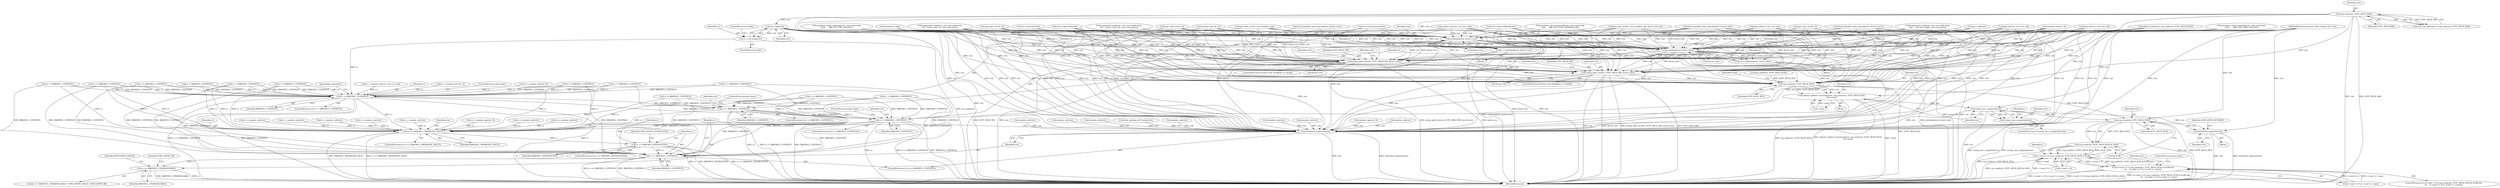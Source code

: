 digraph "0_linux_234f3ce485d54017f15cf5e0699cff4100121601_8@pointer" {
"1000844" [label="(Call,em_xchg(ctxt))"];
"1000831" [label="(Call,reg_rmw(ctxt, VCPU_REGS_RAX))"];
"1000842" [label="(Call,rc = em_xchg(ctxt))"];
"1000989" [label="(Call,rc != X86EMUL_CONTINUE)"];
"1001026" [label="(Call,rc != X86EMUL_CONTINUE)"];
"1001047" [label="(Call,rc != X86EMUL_CONTINUE)"];
"1001195" [label="(Call,rc == X86EMUL_PROPAGATE_FAULT)"];
"1001213" [label="(Call,rc == X86EMUL_INTERCEPTED)"];
"1001219" [label="(Call,rc == X86EMUL_CONTINUE)"];
"1001226" [label="(Call,rc == X86EMUL_UNHANDLEABLE)"];
"1001019" [label="(Call,writeback(ctxt, &ctxt->src))"];
"1001017" [label="(Call,rc = writeback(ctxt, &ctxt->src))"];
"1001040" [label="(Call,writeback(ctxt, &ctxt->dst))"];
"1001038" [label="(Call,rc = writeback(ctxt, &ctxt->dst))"];
"1001066" [label="(Call,string_addr_inc(ctxt, VCPU_REGS_RSI, &ctxt->src))"];
"1001081" [label="(Call,string_addr_inc(ctxt, VCPU_REGS_RDI, &ctxt->dst))"];
"1001132" [label="(Call,reg_rmw(ctxt, VCPU_REGS_RCX))"];
"1001130" [label="(Call,register_address_increment(ctxt, reg_rmw(ctxt, VCPU_REGS_RCX),\n\t\t\t\t-count))"];
"1001139" [label="(Call,string_insn_completed(ctxt))"];
"1001138" [label="(Call,!string_insn_completed(ctxt))"];
"1001151" [label="(Call,reg_read(ctxt, VCPU_REGS_RCX))"];
"1001150" [label="(Call,reg_read(ctxt, VCPU_REGS_RCX) & 0x3ff)"];
"1001144" [label="(Call,r->end != 0 || reg_read(ctxt, VCPU_REGS_RCX) & 0x3ff)"];
"1001143" [label="(Call,(r->end != 0 || reg_read(ctxt, VCPU_REGS_RCX) & 0x3ff) &&\n\t\t\t    (r->end == 0 || r->end != r->pos))"];
"1001176" [label="(Call,writeback_registers(ctxt))"];
"1001222" [label="(Call,writeback_registers(ctxt))"];
"1001168" [label="(Block,)"];
"1001221" [label="(Identifier,X86EMUL_CONTINUE)"];
"1000295" [label="(Call,rc = emulate_ud(ctxt))"];
"1001322" [label="(Call,jmp_rel(ctxt, ctxt->src.val))"];
"1000642" [label="(Call,rc != X86EMUL_CONTINUE)"];
"1000831" [label="(Call,reg_rmw(ctxt, VCPU_REGS_RAX))"];
"1000907" [label="(Call,rc = emulate_int(ctxt, ctxt->src.val))"];
"1000407" [label="(Call,rc = emulate_gp(ctxt, 0))"];
"1001213" [label="(Call,rc == X86EMUL_INTERCEPTED)"];
"1001025" [label="(ControlStructure,if (rc != X86EMUL_CONTINUE))"];
"1000948" [label="(Call,ctxt->ops->halt(ctxt))"];
"1001158" [label="(Identifier,r)"];
"1000194" [label="(Call,emulate_ud(ctxt))"];
"1001260" [label="(Call,ops->get_dr(ctxt, ctxt->modrm_reg, &ctxt->dst.val))"];
"1001130" [label="(Call,register_address_increment(ctxt, reg_rmw(ctxt, VCPU_REGS_RCX),\n\t\t\t\t-count))"];
"1001026" [label="(Call,rc != X86EMUL_CONTINUE)"];
"1001214" [label="(Identifier,rc)"];
"1000382" [label="(Call,rc != X86EMUL_CONTINUE)"];
"1001027" [label="(Identifier,rc)"];
"1001058" [label="(ControlStructure,if ((ctxt->d & SrcMask) == SrcSI))"];
"1001054" [label="(Identifier,ctxt)"];
"1001143" [label="(Call,(r->end != 0 || reg_read(ctxt, VCPU_REGS_RCX) & 0x3ff) &&\n\t\t\t    (r->end == 0 || r->end != r->pos))"];
"1000730" [label="(Call,rc != X86EMUL_CONTINUE)"];
"1001223" [label="(Identifier,ctxt)"];
"1001222" [label="(Call,writeback_registers(ctxt))"];
"1000336" [label="(Call,fetch_possible_mmx_operand(ctxt, &ctxt->src))"];
"1000909" [label="(Call,emulate_int(ctxt, ctxt->src.val))"];
"1001068" [label="(Identifier,VCPU_REGS_RSI)"];
"1001135" [label="(Call,-count)"];
"1000402" [label="(Call,rc = emulate_ud(ctxt))"];
"1001132" [label="(Call,reg_rmw(ctxt, VCPU_REGS_RCX))"];
"1000393" [label="(Call,ops->cpl(ctxt))"];
"1001133" [label="(Identifier,ctxt)"];
"1000991" [label="(Identifier,X86EMUL_CONTINUE)"];
"1000214" [label="(Call,rc = emulate_ud(ctxt))"];
"1001084" [label="(Call,&ctxt->dst)"];
"1001038" [label="(Call,rc = writeback(ctxt, &ctxt->dst))"];
"1000543" [label="(Call,rc != X86EMUL_CONTINUE)"];
"1001155" [label="(Call,r->end == 0 || r->end != r->pos)"];
"1001021" [label="(Call,&ctxt->src)"];
"1001081" [label="(Call,string_addr_inc(ctxt, VCPU_REGS_RDI, &ctxt->dst))"];
"1001138" [label="(Call,!string_insn_completed(ctxt))"];
"1000740" [label="(Call,rc != X86EMUL_CONTINUE)"];
"1000932" [label="(Call,jmp_rel(ctxt, ctxt->src.val))"];
"1001042" [label="(Call,&ctxt->dst)"];
"1001020" [label="(Identifier,ctxt)"];
"1001017" [label="(Call,rc = writeback(ctxt, &ctxt->src))"];
"1001140" [label="(Identifier,ctxt)"];
"1001029" [label="(ControlStructure,goto done;)"];
"1000621" [label="(Call,segmented_read(ctxt, ctxt->dst.addr.mem,\n\t\t\t\t   &ctxt->dst.val, ctxt->dst.bytes))"];
"1001151" [label="(Call,reg_read(ctxt, VCPU_REGS_RCX))"];
"1001139" [label="(Call,string_insn_completed(ctxt))"];
"1001134" [label="(Identifier,VCPU_REGS_RCX)"];
"1001229" [label="(Identifier,EMULATION_FAILED)"];
"1000845" [label="(Identifier,ctxt)"];
"1000461" [label="(Call,emulator_check_intercept(ctxt, ctxt->intercept,\n\t\t\t\t\t\t      X86_ICPT_POST_EXCEPT))"];
"1000317" [label="(Call,emulate_nm(ctxt))"];
"1000993" [label="(JumpTarget,writeback:)"];
"1001050" [label="(ControlStructure,goto done;)"];
"1001215" [label="(Identifier,X86EMUL_INTERCEPTED)"];
"1001194" [label="(ControlStructure,if (rc == X86EMUL_PROPAGATE_FAULT))"];
"1000796" [label="(Call,jmp_rel(ctxt, ctxt->src.val))"];
"1001040" [label="(Call,writeback(ctxt, &ctxt->dst))"];
"1001073" [label="(ControlStructure,if ((ctxt->d & DstMask) == DstDI))"];
"1001219" [label="(Call,rc == X86EMUL_CONTINUE)"];
"1001067" [label="(Identifier,ctxt)"];
"1001069" [label="(Call,&ctxt->src)"];
"1001091" [label="(Identifier,ctxt)"];
"1001137" [label="(ControlStructure,if (!string_insn_completed(ctxt)))"];
"1000832" [label="(Identifier,ctxt)"];
"1000145" [label="(MethodParameterIn,struct x86_emulate_ctxt *ctxt)"];
"1001153" [label="(Identifier,VCPU_REGS_RCX)"];
"1001179" [label="(Identifier,EMULATION_RESTART)"];
"1000332" [label="(Call,rc != X86EMUL_CONTINUE)"];
"1001217" [label="(Identifier,EMULATION_INTERCEPTED)"];
"1001145" [label="(Call,r->end != 0)"];
"1000590" [label="(Call,rc != X86EMUL_CONTINUE)"];
"1001253" [label="(Call,ops->get_cr(ctxt, ctxt->modrm_reg))"];
"1001083" [label="(Identifier,VCPU_REGS_RDI)"];
"1000679" [label="(Call,rc != X86EMUL_CONTINUE)"];
"1001218" [label="(ControlStructure,if (rc == X86EMUL_CONTINUE))"];
"1001082" [label="(Identifier,ctxt)"];
"1001225" [label="(Call,(rc == X86EMUL_UNHANDLEABLE) ? EMULATION_FAILED : EMULATION_OK)"];
"1000726" [label="(Call,fastop(ctxt, fop))"];
"1001196" [label="(Identifier,rc)"];
"1000154" [label="(Call,rc = X86EMUL_CONTINUE)"];
"1001039" [label="(Identifier,rc)"];
"1001466" [label="(Call,rc != X86EMUL_CONTINUE)"];
"1000833" [label="(Identifier,VCPU_REGS_RAX)"];
"1000404" [label="(Call,emulate_ud(ctxt))"];
"1000990" [label="(Identifier,rc)"];
"1001049" [label="(Identifier,X86EMUL_CONTINUE)"];
"1000375" [label="(Call,emulator_check_intercept(ctxt, ctxt->intercept,\n\t\t\t\t\t\t      X86_ICPT_PRE_EXCEPT))"];
"1001152" [label="(Identifier,ctxt)"];
"1000342" [label="(Call,fetch_possible_mmx_operand(ctxt, &ctxt->src2))"];
"1000426" [label="(Call,rc = emulate_ud(ctxt))"];
"1001154" [label="(Literal,0x3ff)"];
"1000902" [label="(Call,emulate_int(ctxt, 3))"];
"1001172" [label="(Identifier,ctxt)"];
"1001197" [label="(Identifier,X86EMUL_PROPAGATE_FAULT)"];
"1000823" [label="(Call,ctxt->dst.addr.reg == reg_rmw(ctxt, VCPU_REGS_RAX))"];
"1001195" [label="(Call,rc == X86EMUL_PROPAGATE_FAULT)"];
"1000672" [label="(Call,emulator_check_intercept(ctxt, ctxt->intercept,\n\t\t\t\t\t      X86_ICPT_POST_MEMACCESS))"];
"1001037" [label="(Block,)"];
"1000468" [label="(Call,rc != X86EMUL_CONTINUE)"];
"1001047" [label="(Call,rc != X86EMUL_CONTINUE)"];
"1001066" [label="(Call,string_addr_inc(ctxt, VCPU_REGS_RSI, &ctxt->src))"];
"1001048" [label="(Identifier,rc)"];
"1001000" [label="(Block,)"];
"1000900" [label="(Call,rc = emulate_int(ctxt, 3))"];
"1000192" [label="(Call,rc = emulate_ud(ctxt))"];
"1001183" [label="(Identifier,ctxt)"];
"1000844" [label="(Call,em_xchg(ctxt))"];
"1000842" [label="(Call,rc = em_xchg(ctxt))"];
"1001018" [label="(Identifier,rc)"];
"1001144" [label="(Call,r->end != 0 || reg_read(ctxt, VCPU_REGS_RCX) & 0x3ff)"];
"1001142" [label="(ControlStructure,if ((r->end != 0 || reg_read(ctxt, VCPU_REGS_RCX) & 0x3ff) &&\n\t\t\t    (r->end == 0 || r->end != r->pos)))"];
"1001077" [label="(Identifier,ctxt)"];
"1001136" [label="(Identifier,count)"];
"1000992" [label="(ControlStructure,goto done;)"];
"1001474" [label="(MethodReturn,int)"];
"1001177" [label="(Identifier,ctxt)"];
"1000409" [label="(Call,emulate_gp(ctxt, 0))"];
"1001019" [label="(Call,writeback(ctxt, &ctxt->src))"];
"1001147" [label="(Identifier,r)"];
"1000216" [label="(Call,emulate_ud(ctxt))"];
"1000315" [label="(Call,rc = emulate_nm(ctxt))"];
"1001212" [label="(ControlStructure,if (rc == X86EMUL_INTERCEPTED))"];
"1000523" [label="(Call,segmented_read(ctxt, ctxt->src.addr.mem,\n\t\t\t\t    ctxt->src.valptr, ctxt->src.bytes))"];
"1001131" [label="(Identifier,ctxt)"];
"1000487" [label="(Call,reg_read(ctxt, VCPU_REGS_RCX))"];
"1000278" [label="(Call,ops->get_cr(ctxt, 0))"];
"1001034" [label="(Identifier,ctxt)"];
"1000569" [label="(Call,segmented_read(ctxt, ctxt->src2.addr.mem,\n\t\t\t\t    &ctxt->src2.val, ctxt->src2.bytes))"];
"1001226" [label="(Call,rc == X86EMUL_UNHANDLEABLE)"];
"1000428" [label="(Call,emulate_ud(ctxt))"];
"1000440" [label="(Call,ctxt->check_perm(ctxt))"];
"1001176" [label="(Call,writeback_registers(ctxt))"];
"1000843" [label="(Identifier,rc)"];
"1000355" [label="(Call,fetch_possible_mmx_operand(ctxt, &ctxt->dst))"];
"1000989" [label="(Call,rc != X86EMUL_CONTINUE)"];
"1001238" [label="(Call,(ctxt->ops->wbinvd)(ctxt))"];
"1000485" [label="(Call,address_mask(ctxt, reg_read(ctxt, VCPU_REGS_RCX)))"];
"1001046" [label="(ControlStructure,if (rc != X86EMUL_CONTINUE))"];
"1001220" [label="(Identifier,rc)"];
"1000310" [label="(Call,ops->get_cr(ctxt, 0))"];
"1000737" [label="(Call,ctxt->execute(ctxt))"];
"1000988" [label="(ControlStructure,if (rc != X86EMUL_CONTINUE))"];
"1001028" [label="(Identifier,X86EMUL_CONTINUE)"];
"1000262" [label="(Call,rc = emulate_ud(ctxt))"];
"1000846" [label="(ControlStructure,break;)"];
"1001203" [label="(Identifier,ctxt)"];
"1000924" [label="(Call,rc = emulate_int(ctxt, 4))"];
"1000297" [label="(Call,emulate_ud(ctxt))"];
"1001041" [label="(Identifier,ctxt)"];
"1001098" [label="(Block,)"];
"1000264" [label="(Call,emulate_ud(ctxt))"];
"1000841" [label="(ControlStructure,else)"];
"1001230" [label="(Identifier,EMULATION_OK)"];
"1000926" [label="(Call,emulate_int(ctxt, 4))"];
"1001150" [label="(Call,reg_read(ctxt, VCPU_REGS_RCX) & 0x3ff)"];
"1001180" [label="(ControlStructure,goto done;)"];
"1001228" [label="(Identifier,X86EMUL_UNHANDLEABLE)"];
"1000443" [label="(Call,rc != X86EMUL_CONTINUE)"];
"1000290" [label="(Call,ops->get_cr(ctxt, 4))"];
"1000329" [label="(Call,flush_pending_x87_faults(ctxt))"];
"1001227" [label="(Identifier,rc)"];
"1000844" -> "1000842"  [label="AST: "];
"1000844" -> "1000845"  [label="CFG: "];
"1000845" -> "1000844"  [label="AST: "];
"1000842" -> "1000844"  [label="CFG: "];
"1000844" -> "1001474"  [label="DDG: ctxt"];
"1000844" -> "1000842"  [label="DDG: ctxt"];
"1000831" -> "1000844"  [label="DDG: ctxt"];
"1000844" -> "1001019"  [label="DDG: ctxt"];
"1000844" -> "1001040"  [label="DDG: ctxt"];
"1000844" -> "1001066"  [label="DDG: ctxt"];
"1000844" -> "1001081"  [label="DDG: ctxt"];
"1000844" -> "1001132"  [label="DDG: ctxt"];
"1000844" -> "1001222"  [label="DDG: ctxt"];
"1000831" -> "1000823"  [label="AST: "];
"1000831" -> "1000833"  [label="CFG: "];
"1000832" -> "1000831"  [label="AST: "];
"1000833" -> "1000831"  [label="AST: "];
"1000823" -> "1000831"  [label="CFG: "];
"1000831" -> "1001474"  [label="DDG: ctxt"];
"1000831" -> "1001474"  [label="DDG: VCPU_REGS_RAX"];
"1000831" -> "1000823"  [label="DDG: ctxt"];
"1000831" -> "1000823"  [label="DDG: VCPU_REGS_RAX"];
"1000831" -> "1001019"  [label="DDG: ctxt"];
"1000831" -> "1001040"  [label="DDG: ctxt"];
"1000831" -> "1001066"  [label="DDG: ctxt"];
"1000831" -> "1001081"  [label="DDG: ctxt"];
"1000831" -> "1001132"  [label="DDG: ctxt"];
"1000831" -> "1001222"  [label="DDG: ctxt"];
"1000842" -> "1000841"  [label="AST: "];
"1000843" -> "1000842"  [label="AST: "];
"1000846" -> "1000842"  [label="CFG: "];
"1000842" -> "1001474"  [label="DDG: em_xchg(ctxt)"];
"1000842" -> "1000989"  [label="DDG: rc"];
"1000989" -> "1000988"  [label="AST: "];
"1000989" -> "1000991"  [label="CFG: "];
"1000990" -> "1000989"  [label="AST: "];
"1000991" -> "1000989"  [label="AST: "];
"1000992" -> "1000989"  [label="CFG: "];
"1000993" -> "1000989"  [label="CFG: "];
"1000989" -> "1001474"  [label="DDG: rc != X86EMUL_CONTINUE"];
"1000989" -> "1001474"  [label="DDG: X86EMUL_CONTINUE"];
"1000989" -> "1001474"  [label="DDG: rc"];
"1000642" -> "1000989"  [label="DDG: rc"];
"1000642" -> "1000989"  [label="DDG: X86EMUL_CONTINUE"];
"1000382" -> "1000989"  [label="DDG: rc"];
"1000382" -> "1000989"  [label="DDG: X86EMUL_CONTINUE"];
"1000679" -> "1000989"  [label="DDG: rc"];
"1000679" -> "1000989"  [label="DDG: X86EMUL_CONTINUE"];
"1000924" -> "1000989"  [label="DDG: rc"];
"1000907" -> "1000989"  [label="DDG: rc"];
"1000154" -> "1000989"  [label="DDG: rc"];
"1000543" -> "1000989"  [label="DDG: rc"];
"1000543" -> "1000989"  [label="DDG: X86EMUL_CONTINUE"];
"1000332" -> "1000989"  [label="DDG: rc"];
"1000332" -> "1000989"  [label="DDG: X86EMUL_CONTINUE"];
"1000590" -> "1000989"  [label="DDG: rc"];
"1000590" -> "1000989"  [label="DDG: X86EMUL_CONTINUE"];
"1000468" -> "1000989"  [label="DDG: rc"];
"1000468" -> "1000989"  [label="DDG: X86EMUL_CONTINUE"];
"1000443" -> "1000989"  [label="DDG: rc"];
"1000443" -> "1000989"  [label="DDG: X86EMUL_CONTINUE"];
"1000900" -> "1000989"  [label="DDG: rc"];
"1000989" -> "1001026"  [label="DDG: X86EMUL_CONTINUE"];
"1000989" -> "1001047"  [label="DDG: X86EMUL_CONTINUE"];
"1000989" -> "1001195"  [label="DDG: rc"];
"1000989" -> "1001219"  [label="DDG: X86EMUL_CONTINUE"];
"1001026" -> "1001025"  [label="AST: "];
"1001026" -> "1001028"  [label="CFG: "];
"1001027" -> "1001026"  [label="AST: "];
"1001028" -> "1001026"  [label="AST: "];
"1001029" -> "1001026"  [label="CFG: "];
"1001034" -> "1001026"  [label="CFG: "];
"1001026" -> "1001474"  [label="DDG: rc != X86EMUL_CONTINUE"];
"1001026" -> "1001474"  [label="DDG: rc"];
"1001026" -> "1001474"  [label="DDG: X86EMUL_CONTINUE"];
"1001017" -> "1001026"  [label="DDG: rc"];
"1000740" -> "1001026"  [label="DDG: X86EMUL_CONTINUE"];
"1001466" -> "1001026"  [label="DDG: X86EMUL_CONTINUE"];
"1000730" -> "1001026"  [label="DDG: X86EMUL_CONTINUE"];
"1001026" -> "1001047"  [label="DDG: X86EMUL_CONTINUE"];
"1001026" -> "1001195"  [label="DDG: rc"];
"1001026" -> "1001219"  [label="DDG: X86EMUL_CONTINUE"];
"1001047" -> "1001046"  [label="AST: "];
"1001047" -> "1001049"  [label="CFG: "];
"1001048" -> "1001047"  [label="AST: "];
"1001049" -> "1001047"  [label="AST: "];
"1001050" -> "1001047"  [label="CFG: "];
"1001054" -> "1001047"  [label="CFG: "];
"1001047" -> "1001474"  [label="DDG: X86EMUL_CONTINUE"];
"1001047" -> "1001474"  [label="DDG: rc != X86EMUL_CONTINUE"];
"1001047" -> "1001474"  [label="DDG: rc"];
"1001038" -> "1001047"  [label="DDG: rc"];
"1000740" -> "1001047"  [label="DDG: X86EMUL_CONTINUE"];
"1001466" -> "1001047"  [label="DDG: X86EMUL_CONTINUE"];
"1000730" -> "1001047"  [label="DDG: X86EMUL_CONTINUE"];
"1001047" -> "1001195"  [label="DDG: rc"];
"1001047" -> "1001219"  [label="DDG: X86EMUL_CONTINUE"];
"1001195" -> "1001194"  [label="AST: "];
"1001195" -> "1001197"  [label="CFG: "];
"1001196" -> "1001195"  [label="AST: "];
"1001197" -> "1001195"  [label="AST: "];
"1001203" -> "1001195"  [label="CFG: "];
"1001214" -> "1001195"  [label="CFG: "];
"1001195" -> "1001474"  [label="DDG: X86EMUL_PROPAGATE_FAULT"];
"1001195" -> "1001474"  [label="DDG: rc == X86EMUL_PROPAGATE_FAULT"];
"1000642" -> "1001195"  [label="DDG: rc"];
"1000332" -> "1001195"  [label="DDG: rc"];
"1000382" -> "1001195"  [label="DDG: rc"];
"1000426" -> "1001195"  [label="DDG: rc"];
"1000295" -> "1001195"  [label="DDG: rc"];
"1000679" -> "1001195"  [label="DDG: rc"];
"1000315" -> "1001195"  [label="DDG: rc"];
"1000407" -> "1001195"  [label="DDG: rc"];
"1000402" -> "1001195"  [label="DDG: rc"];
"1000262" -> "1001195"  [label="DDG: rc"];
"1000730" -> "1001195"  [label="DDG: rc"];
"1000740" -> "1001195"  [label="DDG: rc"];
"1000192" -> "1001195"  [label="DDG: rc"];
"1000443" -> "1001195"  [label="DDG: rc"];
"1001466" -> "1001195"  [label="DDG: rc"];
"1000154" -> "1001195"  [label="DDG: rc"];
"1000590" -> "1001195"  [label="DDG: rc"];
"1000468" -> "1001195"  [label="DDG: rc"];
"1000214" -> "1001195"  [label="DDG: rc"];
"1000543" -> "1001195"  [label="DDG: rc"];
"1001195" -> "1001213"  [label="DDG: rc"];
"1001213" -> "1001212"  [label="AST: "];
"1001213" -> "1001215"  [label="CFG: "];
"1001214" -> "1001213"  [label="AST: "];
"1001215" -> "1001213"  [label="AST: "];
"1001217" -> "1001213"  [label="CFG: "];
"1001220" -> "1001213"  [label="CFG: "];
"1001213" -> "1001474"  [label="DDG: X86EMUL_INTERCEPTED"];
"1001213" -> "1001474"  [label="DDG: rc == X86EMUL_INTERCEPTED"];
"1001213" -> "1001474"  [label="DDG: rc"];
"1001213" -> "1001219"  [label="DDG: rc"];
"1001219" -> "1001218"  [label="AST: "];
"1001219" -> "1001221"  [label="CFG: "];
"1001220" -> "1001219"  [label="AST: "];
"1001221" -> "1001219"  [label="AST: "];
"1001223" -> "1001219"  [label="CFG: "];
"1001227" -> "1001219"  [label="CFG: "];
"1001219" -> "1001474"  [label="DDG: X86EMUL_CONTINUE"];
"1001219" -> "1001474"  [label="DDG: rc == X86EMUL_CONTINUE"];
"1000740" -> "1001219"  [label="DDG: X86EMUL_CONTINUE"];
"1000382" -> "1001219"  [label="DDG: X86EMUL_CONTINUE"];
"1000642" -> "1001219"  [label="DDG: X86EMUL_CONTINUE"];
"1000590" -> "1001219"  [label="DDG: X86EMUL_CONTINUE"];
"1000443" -> "1001219"  [label="DDG: X86EMUL_CONTINUE"];
"1001466" -> "1001219"  [label="DDG: X86EMUL_CONTINUE"];
"1000543" -> "1001219"  [label="DDG: X86EMUL_CONTINUE"];
"1000730" -> "1001219"  [label="DDG: X86EMUL_CONTINUE"];
"1000468" -> "1001219"  [label="DDG: X86EMUL_CONTINUE"];
"1000332" -> "1001219"  [label="DDG: X86EMUL_CONTINUE"];
"1000679" -> "1001219"  [label="DDG: X86EMUL_CONTINUE"];
"1001219" -> "1001226"  [label="DDG: rc"];
"1001226" -> "1001225"  [label="AST: "];
"1001226" -> "1001228"  [label="CFG: "];
"1001227" -> "1001226"  [label="AST: "];
"1001228" -> "1001226"  [label="AST: "];
"1001229" -> "1001226"  [label="CFG: "];
"1001230" -> "1001226"  [label="CFG: "];
"1001226" -> "1001474"  [label="DDG: X86EMUL_UNHANDLEABLE"];
"1001226" -> "1001474"  [label="DDG: rc"];
"1001019" -> "1001017"  [label="AST: "];
"1001019" -> "1001021"  [label="CFG: "];
"1001020" -> "1001019"  [label="AST: "];
"1001021" -> "1001019"  [label="AST: "];
"1001017" -> "1001019"  [label="CFG: "];
"1001019" -> "1001474"  [label="DDG: &ctxt->src"];
"1001019" -> "1001474"  [label="DDG: ctxt"];
"1001019" -> "1001017"  [label="DDG: ctxt"];
"1001019" -> "1001017"  [label="DDG: &ctxt->src"];
"1000393" -> "1001019"  [label="DDG: ctxt"];
"1000523" -> "1001019"  [label="DDG: ctxt"];
"1000342" -> "1001019"  [label="DDG: ctxt"];
"1001238" -> "1001019"  [label="DDG: ctxt"];
"1000926" -> "1001019"  [label="DDG: ctxt"];
"1001253" -> "1001019"  [label="DDG: ctxt"];
"1000569" -> "1001019"  [label="DDG: ctxt"];
"1000948" -> "1001019"  [label="DDG: ctxt"];
"1001260" -> "1001019"  [label="DDG: ctxt"];
"1000278" -> "1001019"  [label="DDG: ctxt"];
"1000796" -> "1001019"  [label="DDG: ctxt"];
"1000355" -> "1001019"  [label="DDG: ctxt"];
"1000485" -> "1001019"  [label="DDG: ctxt"];
"1000290" -> "1001019"  [label="DDG: ctxt"];
"1000375" -> "1001019"  [label="DDG: ctxt"];
"1000621" -> "1001019"  [label="DDG: ctxt"];
"1000726" -> "1001019"  [label="DDG: ctxt"];
"1000310" -> "1001019"  [label="DDG: ctxt"];
"1000737" -> "1001019"  [label="DDG: ctxt"];
"1000909" -> "1001019"  [label="DDG: ctxt"];
"1000932" -> "1001019"  [label="DDG: ctxt"];
"1000461" -> "1001019"  [label="DDG: ctxt"];
"1000440" -> "1001019"  [label="DDG: ctxt"];
"1001322" -> "1001019"  [label="DDG: ctxt"];
"1000902" -> "1001019"  [label="DDG: ctxt"];
"1000672" -> "1001019"  [label="DDG: ctxt"];
"1000145" -> "1001019"  [label="DDG: ctxt"];
"1000336" -> "1001019"  [label="DDG: &ctxt->src"];
"1001019" -> "1001040"  [label="DDG: ctxt"];
"1001019" -> "1001066"  [label="DDG: ctxt"];
"1001019" -> "1001066"  [label="DDG: &ctxt->src"];
"1001019" -> "1001081"  [label="DDG: ctxt"];
"1001019" -> "1001132"  [label="DDG: ctxt"];
"1001019" -> "1001222"  [label="DDG: ctxt"];
"1001017" -> "1001000"  [label="AST: "];
"1001018" -> "1001017"  [label="AST: "];
"1001027" -> "1001017"  [label="CFG: "];
"1001017" -> "1001474"  [label="DDG: writeback(ctxt, &ctxt->src)"];
"1001040" -> "1001038"  [label="AST: "];
"1001040" -> "1001042"  [label="CFG: "];
"1001041" -> "1001040"  [label="AST: "];
"1001042" -> "1001040"  [label="AST: "];
"1001038" -> "1001040"  [label="CFG: "];
"1001040" -> "1001474"  [label="DDG: ctxt"];
"1001040" -> "1001474"  [label="DDG: &ctxt->dst"];
"1001040" -> "1001038"  [label="DDG: ctxt"];
"1001040" -> "1001038"  [label="DDG: &ctxt->dst"];
"1000393" -> "1001040"  [label="DDG: ctxt"];
"1000523" -> "1001040"  [label="DDG: ctxt"];
"1000342" -> "1001040"  [label="DDG: ctxt"];
"1001238" -> "1001040"  [label="DDG: ctxt"];
"1000926" -> "1001040"  [label="DDG: ctxt"];
"1001253" -> "1001040"  [label="DDG: ctxt"];
"1000569" -> "1001040"  [label="DDG: ctxt"];
"1000948" -> "1001040"  [label="DDG: ctxt"];
"1001260" -> "1001040"  [label="DDG: ctxt"];
"1000278" -> "1001040"  [label="DDG: ctxt"];
"1000796" -> "1001040"  [label="DDG: ctxt"];
"1000355" -> "1001040"  [label="DDG: ctxt"];
"1000355" -> "1001040"  [label="DDG: &ctxt->dst"];
"1000485" -> "1001040"  [label="DDG: ctxt"];
"1000290" -> "1001040"  [label="DDG: ctxt"];
"1000375" -> "1001040"  [label="DDG: ctxt"];
"1000621" -> "1001040"  [label="DDG: ctxt"];
"1000726" -> "1001040"  [label="DDG: ctxt"];
"1000310" -> "1001040"  [label="DDG: ctxt"];
"1000737" -> "1001040"  [label="DDG: ctxt"];
"1000909" -> "1001040"  [label="DDG: ctxt"];
"1000932" -> "1001040"  [label="DDG: ctxt"];
"1000461" -> "1001040"  [label="DDG: ctxt"];
"1000440" -> "1001040"  [label="DDG: ctxt"];
"1001322" -> "1001040"  [label="DDG: ctxt"];
"1000902" -> "1001040"  [label="DDG: ctxt"];
"1000672" -> "1001040"  [label="DDG: ctxt"];
"1000145" -> "1001040"  [label="DDG: ctxt"];
"1001040" -> "1001066"  [label="DDG: ctxt"];
"1001040" -> "1001081"  [label="DDG: ctxt"];
"1001040" -> "1001081"  [label="DDG: &ctxt->dst"];
"1001040" -> "1001132"  [label="DDG: ctxt"];
"1001040" -> "1001222"  [label="DDG: ctxt"];
"1001038" -> "1001037"  [label="AST: "];
"1001039" -> "1001038"  [label="AST: "];
"1001048" -> "1001038"  [label="CFG: "];
"1001038" -> "1001474"  [label="DDG: writeback(ctxt, &ctxt->dst)"];
"1001066" -> "1001058"  [label="AST: "];
"1001066" -> "1001069"  [label="CFG: "];
"1001067" -> "1001066"  [label="AST: "];
"1001068" -> "1001066"  [label="AST: "];
"1001069" -> "1001066"  [label="AST: "];
"1001077" -> "1001066"  [label="CFG: "];
"1001066" -> "1001474"  [label="DDG: string_addr_inc(ctxt, VCPU_REGS_RSI, &ctxt->src)"];
"1001066" -> "1001474"  [label="DDG: &ctxt->src"];
"1001066" -> "1001474"  [label="DDG: VCPU_REGS_RSI"];
"1001066" -> "1001474"  [label="DDG: ctxt"];
"1000393" -> "1001066"  [label="DDG: ctxt"];
"1000523" -> "1001066"  [label="DDG: ctxt"];
"1000342" -> "1001066"  [label="DDG: ctxt"];
"1001238" -> "1001066"  [label="DDG: ctxt"];
"1000926" -> "1001066"  [label="DDG: ctxt"];
"1001253" -> "1001066"  [label="DDG: ctxt"];
"1000569" -> "1001066"  [label="DDG: ctxt"];
"1000948" -> "1001066"  [label="DDG: ctxt"];
"1001260" -> "1001066"  [label="DDG: ctxt"];
"1000278" -> "1001066"  [label="DDG: ctxt"];
"1000796" -> "1001066"  [label="DDG: ctxt"];
"1000355" -> "1001066"  [label="DDG: ctxt"];
"1000485" -> "1001066"  [label="DDG: ctxt"];
"1000290" -> "1001066"  [label="DDG: ctxt"];
"1000375" -> "1001066"  [label="DDG: ctxt"];
"1000621" -> "1001066"  [label="DDG: ctxt"];
"1000726" -> "1001066"  [label="DDG: ctxt"];
"1000310" -> "1001066"  [label="DDG: ctxt"];
"1000737" -> "1001066"  [label="DDG: ctxt"];
"1000909" -> "1001066"  [label="DDG: ctxt"];
"1000932" -> "1001066"  [label="DDG: ctxt"];
"1000461" -> "1001066"  [label="DDG: ctxt"];
"1000440" -> "1001066"  [label="DDG: ctxt"];
"1001322" -> "1001066"  [label="DDG: ctxt"];
"1000902" -> "1001066"  [label="DDG: ctxt"];
"1000672" -> "1001066"  [label="DDG: ctxt"];
"1000145" -> "1001066"  [label="DDG: ctxt"];
"1000336" -> "1001066"  [label="DDG: &ctxt->src"];
"1001066" -> "1001081"  [label="DDG: ctxt"];
"1001066" -> "1001132"  [label="DDG: ctxt"];
"1001066" -> "1001222"  [label="DDG: ctxt"];
"1001081" -> "1001073"  [label="AST: "];
"1001081" -> "1001084"  [label="CFG: "];
"1001082" -> "1001081"  [label="AST: "];
"1001083" -> "1001081"  [label="AST: "];
"1001084" -> "1001081"  [label="AST: "];
"1001091" -> "1001081"  [label="CFG: "];
"1001081" -> "1001474"  [label="DDG: &ctxt->dst"];
"1001081" -> "1001474"  [label="DDG: string_addr_inc(ctxt, VCPU_REGS_RDI, &ctxt->dst)"];
"1001081" -> "1001474"  [label="DDG: VCPU_REGS_RDI"];
"1001081" -> "1001474"  [label="DDG: ctxt"];
"1000393" -> "1001081"  [label="DDG: ctxt"];
"1000523" -> "1001081"  [label="DDG: ctxt"];
"1000342" -> "1001081"  [label="DDG: ctxt"];
"1001238" -> "1001081"  [label="DDG: ctxt"];
"1000926" -> "1001081"  [label="DDG: ctxt"];
"1001253" -> "1001081"  [label="DDG: ctxt"];
"1000948" -> "1001081"  [label="DDG: ctxt"];
"1001260" -> "1001081"  [label="DDG: ctxt"];
"1000278" -> "1001081"  [label="DDG: ctxt"];
"1000796" -> "1001081"  [label="DDG: ctxt"];
"1000355" -> "1001081"  [label="DDG: ctxt"];
"1000355" -> "1001081"  [label="DDG: &ctxt->dst"];
"1000485" -> "1001081"  [label="DDG: ctxt"];
"1000290" -> "1001081"  [label="DDG: ctxt"];
"1000375" -> "1001081"  [label="DDG: ctxt"];
"1000621" -> "1001081"  [label="DDG: ctxt"];
"1000726" -> "1001081"  [label="DDG: ctxt"];
"1000310" -> "1001081"  [label="DDG: ctxt"];
"1000737" -> "1001081"  [label="DDG: ctxt"];
"1000909" -> "1001081"  [label="DDG: ctxt"];
"1000932" -> "1001081"  [label="DDG: ctxt"];
"1000569" -> "1001081"  [label="DDG: ctxt"];
"1000461" -> "1001081"  [label="DDG: ctxt"];
"1000440" -> "1001081"  [label="DDG: ctxt"];
"1001322" -> "1001081"  [label="DDG: ctxt"];
"1000902" -> "1001081"  [label="DDG: ctxt"];
"1000672" -> "1001081"  [label="DDG: ctxt"];
"1000145" -> "1001081"  [label="DDG: ctxt"];
"1001081" -> "1001132"  [label="DDG: ctxt"];
"1001081" -> "1001222"  [label="DDG: ctxt"];
"1001132" -> "1001130"  [label="AST: "];
"1001132" -> "1001134"  [label="CFG: "];
"1001133" -> "1001132"  [label="AST: "];
"1001134" -> "1001132"  [label="AST: "];
"1001136" -> "1001132"  [label="CFG: "];
"1001132" -> "1001474"  [label="DDG: VCPU_REGS_RCX"];
"1001132" -> "1001130"  [label="DDG: ctxt"];
"1001132" -> "1001130"  [label="DDG: VCPU_REGS_RCX"];
"1000393" -> "1001132"  [label="DDG: ctxt"];
"1000523" -> "1001132"  [label="DDG: ctxt"];
"1000342" -> "1001132"  [label="DDG: ctxt"];
"1001238" -> "1001132"  [label="DDG: ctxt"];
"1000926" -> "1001132"  [label="DDG: ctxt"];
"1001253" -> "1001132"  [label="DDG: ctxt"];
"1000948" -> "1001132"  [label="DDG: ctxt"];
"1001260" -> "1001132"  [label="DDG: ctxt"];
"1000278" -> "1001132"  [label="DDG: ctxt"];
"1000355" -> "1001132"  [label="DDG: ctxt"];
"1000485" -> "1001132"  [label="DDG: ctxt"];
"1000290" -> "1001132"  [label="DDG: ctxt"];
"1000375" -> "1001132"  [label="DDG: ctxt"];
"1000621" -> "1001132"  [label="DDG: ctxt"];
"1000726" -> "1001132"  [label="DDG: ctxt"];
"1000310" -> "1001132"  [label="DDG: ctxt"];
"1000737" -> "1001132"  [label="DDG: ctxt"];
"1000909" -> "1001132"  [label="DDG: ctxt"];
"1000932" -> "1001132"  [label="DDG: ctxt"];
"1000569" -> "1001132"  [label="DDG: ctxt"];
"1000461" -> "1001132"  [label="DDG: ctxt"];
"1000440" -> "1001132"  [label="DDG: ctxt"];
"1001322" -> "1001132"  [label="DDG: ctxt"];
"1000902" -> "1001132"  [label="DDG: ctxt"];
"1000672" -> "1001132"  [label="DDG: ctxt"];
"1000796" -> "1001132"  [label="DDG: ctxt"];
"1000145" -> "1001132"  [label="DDG: ctxt"];
"1000487" -> "1001132"  [label="DDG: VCPU_REGS_RCX"];
"1001132" -> "1001151"  [label="DDG: VCPU_REGS_RCX"];
"1001130" -> "1001098"  [label="AST: "];
"1001130" -> "1001135"  [label="CFG: "];
"1001131" -> "1001130"  [label="AST: "];
"1001135" -> "1001130"  [label="AST: "];
"1001140" -> "1001130"  [label="CFG: "];
"1001130" -> "1001474"  [label="DDG: register_address_increment(ctxt, reg_rmw(ctxt, VCPU_REGS_RCX),\n\t\t\t\t-count)"];
"1001130" -> "1001474"  [label="DDG: -count"];
"1001130" -> "1001474"  [label="DDG: reg_rmw(ctxt, VCPU_REGS_RCX)"];
"1000145" -> "1001130"  [label="DDG: ctxt"];
"1001135" -> "1001130"  [label="DDG: count"];
"1001130" -> "1001139"  [label="DDG: ctxt"];
"1001139" -> "1001138"  [label="AST: "];
"1001139" -> "1001140"  [label="CFG: "];
"1001140" -> "1001139"  [label="AST: "];
"1001138" -> "1001139"  [label="CFG: "];
"1001139" -> "1001474"  [label="DDG: ctxt"];
"1001139" -> "1001138"  [label="DDG: ctxt"];
"1000145" -> "1001139"  [label="DDG: ctxt"];
"1001139" -> "1001151"  [label="DDG: ctxt"];
"1001139" -> "1001176"  [label="DDG: ctxt"];
"1001139" -> "1001222"  [label="DDG: ctxt"];
"1001138" -> "1001137"  [label="AST: "];
"1001147" -> "1001138"  [label="CFG: "];
"1001183" -> "1001138"  [label="CFG: "];
"1001138" -> "1001474"  [label="DDG: string_insn_completed(ctxt)"];
"1001138" -> "1001474"  [label="DDG: !string_insn_completed(ctxt)"];
"1001151" -> "1001150"  [label="AST: "];
"1001151" -> "1001153"  [label="CFG: "];
"1001152" -> "1001151"  [label="AST: "];
"1001153" -> "1001151"  [label="AST: "];
"1001154" -> "1001151"  [label="CFG: "];
"1001151" -> "1001474"  [label="DDG: ctxt"];
"1001151" -> "1001474"  [label="DDG: VCPU_REGS_RCX"];
"1001151" -> "1001150"  [label="DDG: ctxt"];
"1001151" -> "1001150"  [label="DDG: VCPU_REGS_RCX"];
"1000145" -> "1001151"  [label="DDG: ctxt"];
"1001151" -> "1001176"  [label="DDG: ctxt"];
"1001151" -> "1001222"  [label="DDG: ctxt"];
"1001150" -> "1001144"  [label="AST: "];
"1001150" -> "1001154"  [label="CFG: "];
"1001154" -> "1001150"  [label="AST: "];
"1001144" -> "1001150"  [label="CFG: "];
"1001150" -> "1001474"  [label="DDG: reg_read(ctxt, VCPU_REGS_RCX)"];
"1001150" -> "1001144"  [label="DDG: reg_read(ctxt, VCPU_REGS_RCX)"];
"1001150" -> "1001144"  [label="DDG: 0x3ff"];
"1001144" -> "1001143"  [label="AST: "];
"1001144" -> "1001145"  [label="CFG: "];
"1001145" -> "1001144"  [label="AST: "];
"1001158" -> "1001144"  [label="CFG: "];
"1001143" -> "1001144"  [label="CFG: "];
"1001144" -> "1001474"  [label="DDG: reg_read(ctxt, VCPU_REGS_RCX) & 0x3ff"];
"1001144" -> "1001474"  [label="DDG: r->end != 0"];
"1001144" -> "1001143"  [label="DDG: r->end != 0"];
"1001144" -> "1001143"  [label="DDG: reg_read(ctxt, VCPU_REGS_RCX) & 0x3ff"];
"1001145" -> "1001144"  [label="DDG: r->end"];
"1001145" -> "1001144"  [label="DDG: 0"];
"1001143" -> "1001142"  [label="AST: "];
"1001143" -> "1001155"  [label="CFG: "];
"1001155" -> "1001143"  [label="AST: "];
"1001172" -> "1001143"  [label="CFG: "];
"1001180" -> "1001143"  [label="CFG: "];
"1001143" -> "1001474"  [label="DDG: r->end == 0 || r->end != r->pos"];
"1001143" -> "1001474"  [label="DDG: r->end != 0 || reg_read(ctxt, VCPU_REGS_RCX) & 0x3ff"];
"1001143" -> "1001474"  [label="DDG: (r->end != 0 || reg_read(ctxt, VCPU_REGS_RCX) & 0x3ff) &&\n\t\t\t    (r->end == 0 || r->end != r->pos)"];
"1001155" -> "1001143"  [label="DDG: r->end == 0"];
"1001155" -> "1001143"  [label="DDG: r->end != r->pos"];
"1001176" -> "1001168"  [label="AST: "];
"1001176" -> "1001177"  [label="CFG: "];
"1001177" -> "1001176"  [label="AST: "];
"1001179" -> "1001176"  [label="CFG: "];
"1001176" -> "1001474"  [label="DDG: writeback_registers(ctxt)"];
"1001176" -> "1001474"  [label="DDG: ctxt"];
"1000145" -> "1001176"  [label="DDG: ctxt"];
"1001222" -> "1001218"  [label="AST: "];
"1001222" -> "1001223"  [label="CFG: "];
"1001223" -> "1001222"  [label="AST: "];
"1001227" -> "1001222"  [label="CFG: "];
"1001222" -> "1001474"  [label="DDG: ctxt"];
"1001222" -> "1001474"  [label="DDG: writeback_registers(ctxt)"];
"1000393" -> "1001222"  [label="DDG: ctxt"];
"1000404" -> "1001222"  [label="DDG: ctxt"];
"1000523" -> "1001222"  [label="DDG: ctxt"];
"1001238" -> "1001222"  [label="DDG: ctxt"];
"1001253" -> "1001222"  [label="DDG: ctxt"];
"1000409" -> "1001222"  [label="DDG: ctxt"];
"1000948" -> "1001222"  [label="DDG: ctxt"];
"1001260" -> "1001222"  [label="DDG: ctxt"];
"1000355" -> "1001222"  [label="DDG: ctxt"];
"1000297" -> "1001222"  [label="DDG: ctxt"];
"1000485" -> "1001222"  [label="DDG: ctxt"];
"1000290" -> "1001222"  [label="DDG: ctxt"];
"1000375" -> "1001222"  [label="DDG: ctxt"];
"1000621" -> "1001222"  [label="DDG: ctxt"];
"1000342" -> "1001222"  [label="DDG: ctxt"];
"1000317" -> "1001222"  [label="DDG: ctxt"];
"1000726" -> "1001222"  [label="DDG: ctxt"];
"1000216" -> "1001222"  [label="DDG: ctxt"];
"1000310" -> "1001222"  [label="DDG: ctxt"];
"1000926" -> "1001222"  [label="DDG: ctxt"];
"1000194" -> "1001222"  [label="DDG: ctxt"];
"1000264" -> "1001222"  [label="DDG: ctxt"];
"1000737" -> "1001222"  [label="DDG: ctxt"];
"1000329" -> "1001222"  [label="DDG: ctxt"];
"1000909" -> "1001222"  [label="DDG: ctxt"];
"1000932" -> "1001222"  [label="DDG: ctxt"];
"1000569" -> "1001222"  [label="DDG: ctxt"];
"1000461" -> "1001222"  [label="DDG: ctxt"];
"1000440" -> "1001222"  [label="DDG: ctxt"];
"1001322" -> "1001222"  [label="DDG: ctxt"];
"1000902" -> "1001222"  [label="DDG: ctxt"];
"1000672" -> "1001222"  [label="DDG: ctxt"];
"1000278" -> "1001222"  [label="DDG: ctxt"];
"1000428" -> "1001222"  [label="DDG: ctxt"];
"1000796" -> "1001222"  [label="DDG: ctxt"];
"1000145" -> "1001222"  [label="DDG: ctxt"];
}
